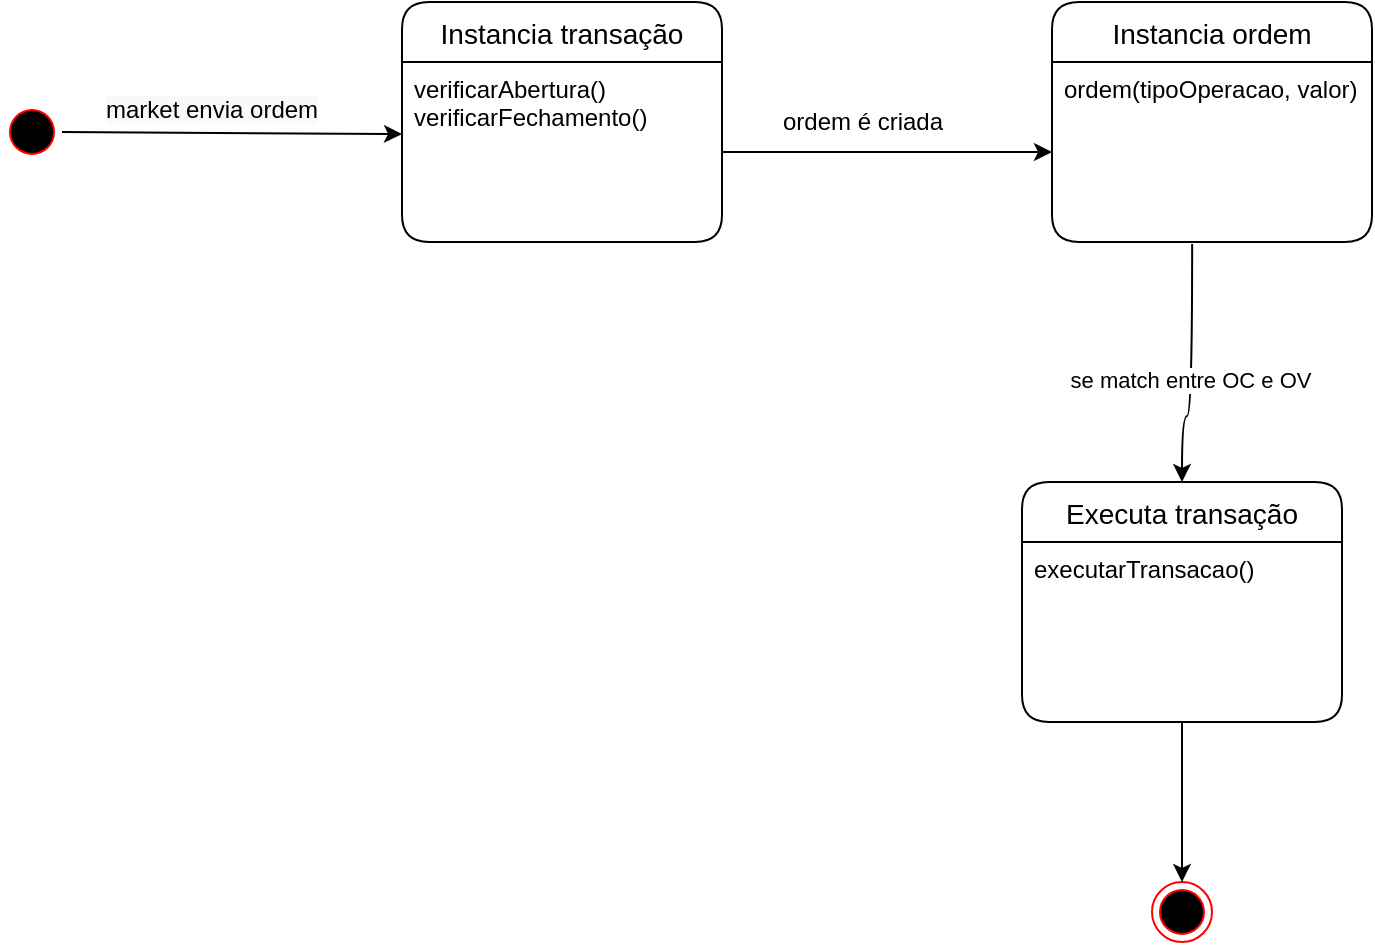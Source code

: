 <mxfile version="18.2.1" type="device"><diagram id="uP5HyBQJBi4eFQkLCWJ7" name="Page-1"><mxGraphModel dx="1382" dy="795" grid="1" gridSize="10" guides="1" tooltips="1" connect="1" arrows="1" fold="1" page="1" pageScale="1" pageWidth="1654" pageHeight="2336" math="0" shadow="0"><root><mxCell id="0"/><mxCell id="1" parent="0"/><mxCell id="L3CQWa56UTbB_HioJODC-1" value="" style="ellipse;html=1;shape=endState;fillColor=#000000;strokeColor=#ff0000;" parent="1" vertex="1"><mxGeometry x="905" y="630" width="30" height="30" as="geometry"/></mxCell><mxCell id="L3CQWa56UTbB_HioJODC-2" value="" style="ellipse;html=1;shape=startState;fillColor=#000000;strokeColor=#ff0000;" parent="1" vertex="1"><mxGeometry x="330" y="240" width="30" height="30" as="geometry"/></mxCell><mxCell id="L3CQWa56UTbB_HioJODC-7" value="Instancia transação" style="swimlane;childLayout=stackLayout;horizontal=1;startSize=30;horizontalStack=0;rounded=1;fontSize=14;fontStyle=0;strokeWidth=1;resizeParent=0;resizeLast=1;shadow=0;dashed=0;align=center;fillColor=default;" parent="1" vertex="1"><mxGeometry x="530" y="190" width="160" height="120" as="geometry"><mxRectangle x="220" y="320" width="70" height="30" as="alternateBounds"/></mxGeometry></mxCell><mxCell id="L3CQWa56UTbB_HioJODC-8" value="verificarAbertura()&#10;verificarFechamento()" style="align=left;strokeColor=none;fillColor=none;spacingLeft=4;fontSize=12;verticalAlign=top;resizable=0;rotatable=0;part=1;" parent="L3CQWa56UTbB_HioJODC-7" vertex="1"><mxGeometry y="30" width="160" height="90" as="geometry"/></mxCell><mxCell id="L3CQWa56UTbB_HioJODC-31" value="Executa transação" style="swimlane;childLayout=stackLayout;horizontal=1;startSize=30;horizontalStack=0;rounded=1;fontSize=14;fontStyle=0;strokeWidth=1;resizeParent=0;resizeLast=1;shadow=0;dashed=0;align=center;fillColor=default;" parent="1" vertex="1"><mxGeometry x="840" y="430" width="160" height="120" as="geometry"><mxRectangle x="220" y="320" width="70" height="30" as="alternateBounds"/></mxGeometry></mxCell><mxCell id="L3CQWa56UTbB_HioJODC-32" value="executarTransacao()" style="align=left;strokeColor=none;fillColor=none;spacingLeft=4;fontSize=12;verticalAlign=top;resizable=0;rotatable=0;part=1;" parent="L3CQWa56UTbB_HioJODC-31" vertex="1"><mxGeometry y="30" width="160" height="90" as="geometry"/></mxCell><mxCell id="L3CQWa56UTbB_HioJODC-33" style="edgeStyle=orthogonalEdgeStyle;curved=1;orthogonalLoop=1;jettySize=auto;html=1;entryX=0.5;entryY=0;entryDx=0;entryDy=0;exitX=0.438;exitY=1.011;exitDx=0;exitDy=0;exitPerimeter=0;" parent="1" source="L3CQWa56UTbB_HioJODC-44" target="L3CQWa56UTbB_HioJODC-31" edge="1"><mxGeometry relative="1" as="geometry"><mxPoint x="925" y="363" as="sourcePoint"/><Array as="points"><mxPoint x="925" y="397"/><mxPoint x="920" y="397"/></Array></mxGeometry></mxCell><mxCell id="L3CQWa56UTbB_HioJODC-36" value="se match entre OC e OV" style="edgeLabel;html=1;align=center;verticalAlign=middle;resizable=0;points=[];" parent="L3CQWa56UTbB_HioJODC-33" vertex="1" connectable="0"><mxGeometry x="0.085" y="-1" relative="1" as="geometry"><mxPoint as="offset"/></mxGeometry></mxCell><mxCell id="L3CQWa56UTbB_HioJODC-43" value="Instancia ordem" style="swimlane;childLayout=stackLayout;horizontal=1;startSize=30;horizontalStack=0;rounded=1;fontSize=14;fontStyle=0;strokeWidth=1;resizeParent=0;resizeLast=1;shadow=0;dashed=0;align=center;fillColor=default;" parent="1" vertex="1"><mxGeometry x="855" y="190" width="160" height="120" as="geometry"><mxRectangle x="220" y="320" width="70" height="30" as="alternateBounds"/></mxGeometry></mxCell><mxCell id="L3CQWa56UTbB_HioJODC-44" value="ordem(tipoOperacao, valor)" style="align=left;strokeColor=none;fillColor=none;spacingLeft=4;fontSize=12;verticalAlign=top;resizable=0;rotatable=0;part=1;" parent="L3CQWa56UTbB_HioJODC-43" vertex="1"><mxGeometry y="30" width="160" height="90" as="geometry"/></mxCell><mxCell id="L3CQWa56UTbB_HioJODC-46" style="edgeStyle=orthogonalEdgeStyle;rounded=0;orthogonalLoop=1;jettySize=auto;html=1;entryX=0;entryY=0.5;entryDx=0;entryDy=0;exitX=1;exitY=0.5;exitDx=0;exitDy=0;" parent="1" source="L3CQWa56UTbB_HioJODC-8" target="L3CQWa56UTbB_HioJODC-44" edge="1"><mxGeometry relative="1" as="geometry"><mxPoint x="665" y="265" as="sourcePoint"/></mxGeometry></mxCell><mxCell id="L3CQWa56UTbB_HioJODC-47" value="ordem é criada" style="text;html=1;align=center;verticalAlign=middle;resizable=0;points=[];autosize=1;strokeColor=none;fillColor=none;" parent="1" vertex="1"><mxGeometry x="710" y="240" width="100" height="20" as="geometry"/></mxCell><mxCell id="L3CQWa56UTbB_HioJODC-58" style="edgeStyle=orthogonalEdgeStyle;curved=1;orthogonalLoop=1;jettySize=auto;html=1;exitX=0.5;exitY=1;exitDx=0;exitDy=0;" parent="1" source="L3CQWa56UTbB_HioJODC-32" target="L3CQWa56UTbB_HioJODC-1" edge="1"><mxGeometry relative="1" as="geometry"><mxPoint x="935" y="790" as="sourcePoint"/></mxGeometry></mxCell><mxCell id="6P3JNkc95Tnil8T7xcrF-1" value="" style="endArrow=classic;html=1;rounded=0;exitX=1;exitY=0.5;exitDx=0;exitDy=0;entryX=0;entryY=0.4;entryDx=0;entryDy=0;entryPerimeter=0;" edge="1" parent="1" source="L3CQWa56UTbB_HioJODC-2" target="L3CQWa56UTbB_HioJODC-8"><mxGeometry width="50" height="50" relative="1" as="geometry"><mxPoint x="680" y="430" as="sourcePoint"/><mxPoint x="730" y="380" as="targetPoint"/></mxGeometry></mxCell><mxCell id="6P3JNkc95Tnil8T7xcrF-2" value="&lt;span style=&quot;color: rgb(0, 0, 0); font-family: Helvetica; font-size: 12px; font-style: normal; font-variant-ligatures: normal; font-variant-caps: normal; font-weight: 400; letter-spacing: normal; orphans: 2; text-align: center; text-indent: 0px; text-transform: none; widows: 2; word-spacing: 0px; -webkit-text-stroke-width: 0px; background-color: rgb(248, 249, 250); text-decoration-thickness: initial; text-decoration-style: initial; text-decoration-color: initial; float: none; display: inline !important;&quot;&gt;market envia ordem&lt;/span&gt;" style="text;whiteSpace=wrap;html=1;" vertex="1" parent="1"><mxGeometry x="380" y="230" width="130" height="30" as="geometry"/></mxCell></root></mxGraphModel></diagram></mxfile>
